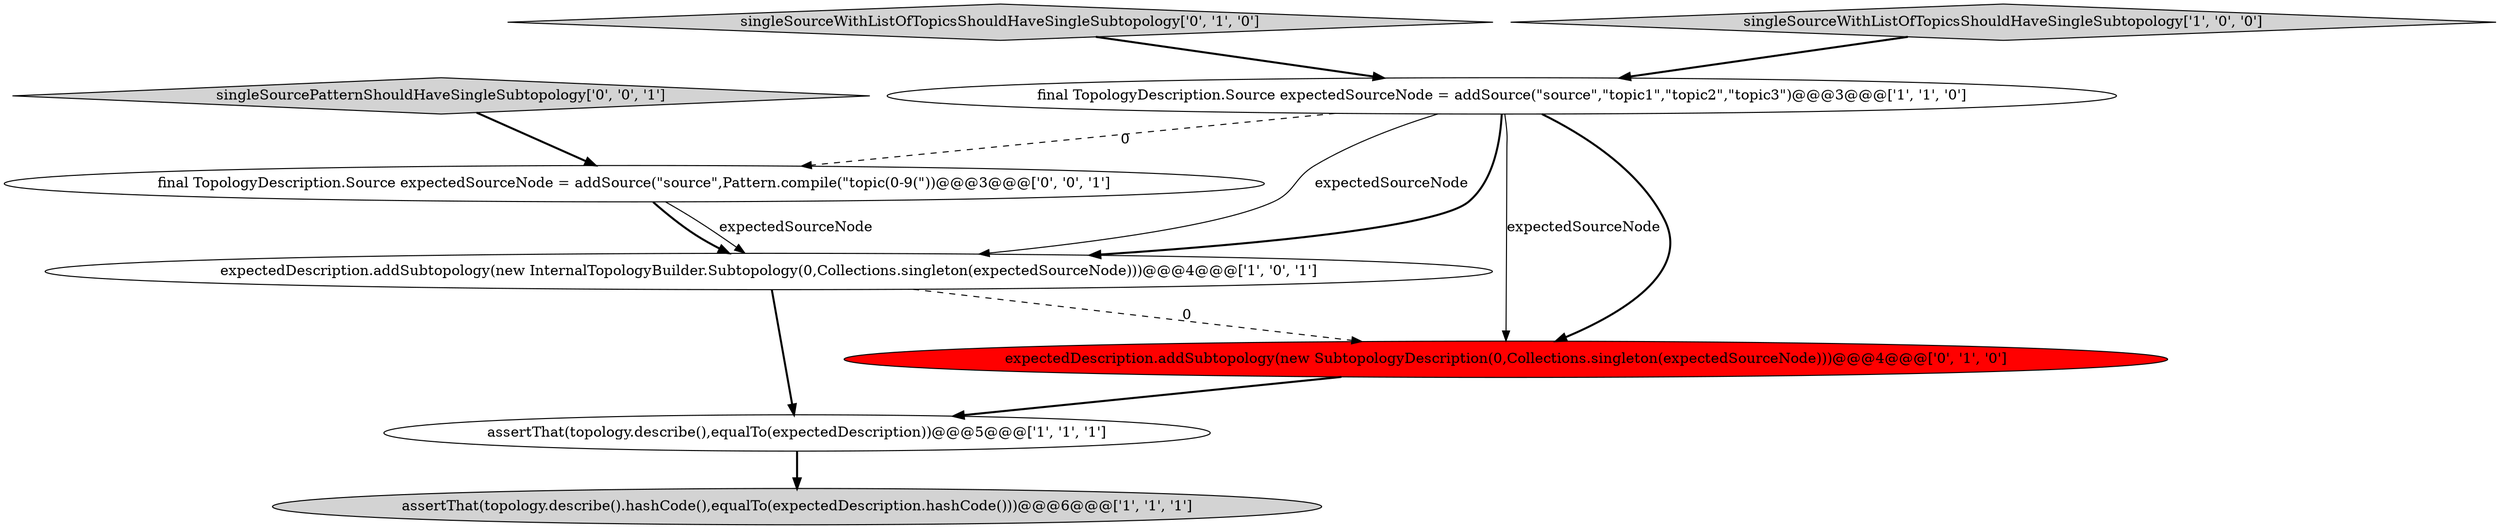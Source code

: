 digraph {
0 [style = filled, label = "expectedDescription.addSubtopology(new InternalTopologyBuilder.Subtopology(0,Collections.singleton(expectedSourceNode)))@@@4@@@['1', '0', '1']", fillcolor = white, shape = ellipse image = "AAA0AAABBB1BBB"];
5 [style = filled, label = "singleSourceWithListOfTopicsShouldHaveSingleSubtopology['0', '1', '0']", fillcolor = lightgray, shape = diamond image = "AAA0AAABBB2BBB"];
6 [style = filled, label = "expectedDescription.addSubtopology(new SubtopologyDescription(0,Collections.singleton(expectedSourceNode)))@@@4@@@['0', '1', '0']", fillcolor = red, shape = ellipse image = "AAA1AAABBB2BBB"];
2 [style = filled, label = "singleSourceWithListOfTopicsShouldHaveSingleSubtopology['1', '0', '0']", fillcolor = lightgray, shape = diamond image = "AAA0AAABBB1BBB"];
1 [style = filled, label = "assertThat(topology.describe().hashCode(),equalTo(expectedDescription.hashCode()))@@@6@@@['1', '1', '1']", fillcolor = lightgray, shape = ellipse image = "AAA0AAABBB1BBB"];
7 [style = filled, label = "final TopologyDescription.Source expectedSourceNode = addSource(\"source\",Pattern.compile(\"topic(0-9(\"))@@@3@@@['0', '0', '1']", fillcolor = white, shape = ellipse image = "AAA0AAABBB3BBB"];
8 [style = filled, label = "singleSourcePatternShouldHaveSingleSubtopology['0', '0', '1']", fillcolor = lightgray, shape = diamond image = "AAA0AAABBB3BBB"];
4 [style = filled, label = "assertThat(topology.describe(),equalTo(expectedDescription))@@@5@@@['1', '1', '1']", fillcolor = white, shape = ellipse image = "AAA0AAABBB1BBB"];
3 [style = filled, label = "final TopologyDescription.Source expectedSourceNode = addSource(\"source\",\"topic1\",\"topic2\",\"topic3\")@@@3@@@['1', '1', '0']", fillcolor = white, shape = ellipse image = "AAA0AAABBB1BBB"];
3->6 [style = solid, label="expectedSourceNode"];
5->3 [style = bold, label=""];
3->0 [style = solid, label="expectedSourceNode"];
8->7 [style = bold, label=""];
6->4 [style = bold, label=""];
3->6 [style = bold, label=""];
4->1 [style = bold, label=""];
7->0 [style = bold, label=""];
0->4 [style = bold, label=""];
3->7 [style = dashed, label="0"];
3->0 [style = bold, label=""];
2->3 [style = bold, label=""];
0->6 [style = dashed, label="0"];
7->0 [style = solid, label="expectedSourceNode"];
}
